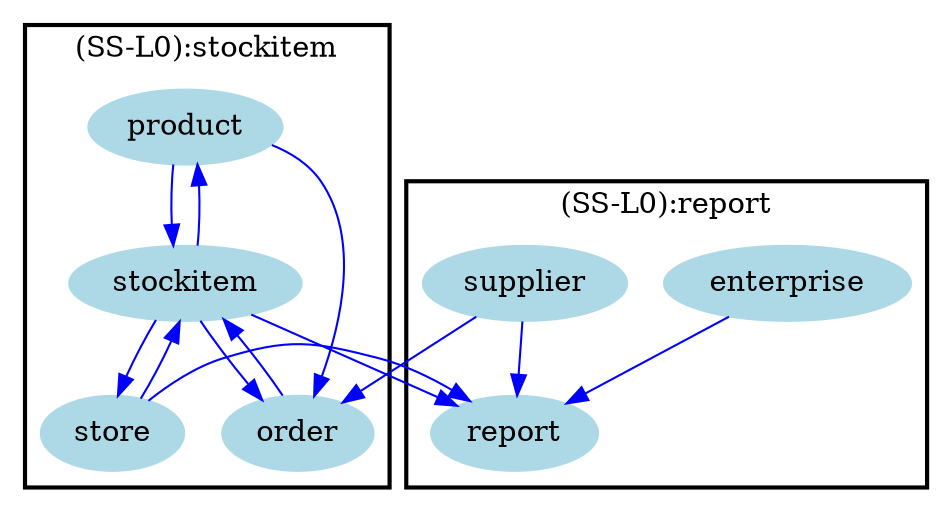 /* ------------------------------------------------------------ */
/* created with bunch v3 */
/* Objective Function value = 1.3949579831932772*/
/* ------------------------------------------------------------ */

digraph G {
size= "10,10";
rotate = 0;
subgraph cluster0 {
label = "(SS-L0):stockitem";
color = black;
style = bold;

"product"[label="product",shape=ellipse,color=lightblue,fontcolor=black,style=filled];
"stockitem"[label="stockitem",shape=ellipse,color=lightblue,fontcolor=black,style=filled];
"store"[label="store",shape=ellipse,color=lightblue,fontcolor=black,style=filled];
"order"[label="order",shape=ellipse,color=lightblue,fontcolor=black,style=filled];
}
subgraph cluster1 {
label = "(SS-L0):report";
color = black;
style = bold;

"enterprise"[label="enterprise",shape=ellipse,color=lightblue,fontcolor=black,style=filled];
"supplier"[label="supplier",shape=ellipse,color=lightblue,fontcolor=black,style=filled];
"report"[label="report",shape=ellipse,color=lightblue,fontcolor=black,style=filled];
}
"order" -> "stockitem" [color=blue,font=6];
"store" -> "report" [color=blue,font=6];
"store" -> "stockitem" [color=blue,font=6];
"stockitem" -> "order" [color=blue,font=6];
"stockitem" -> "report" [color=blue,font=6];
"stockitem" -> "store" [color=blue,font=6];
"stockitem" -> "product" [color=blue,font=6];
"supplier" -> "order" [color=blue,font=6];
"supplier" -> "report" [color=blue,font=6];
"product" -> "order" [color=blue,font=6];
"product" -> "stockitem" [color=blue,font=6];
"enterprise" -> "report" [color=blue,font=6];
}
